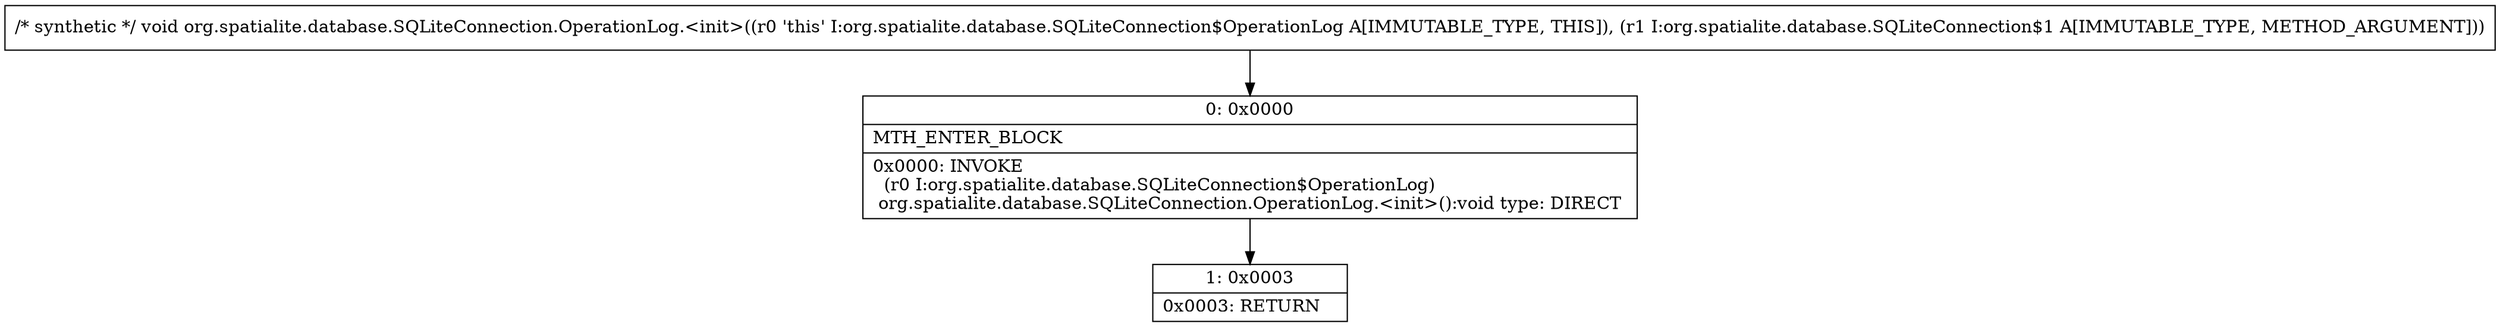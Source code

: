 digraph "CFG fororg.spatialite.database.SQLiteConnection.OperationLog.\<init\>(Lorg\/spatialite\/database\/SQLiteConnection$1;)V" {
Node_0 [shape=record,label="{0\:\ 0x0000|MTH_ENTER_BLOCK\l|0x0000: INVOKE  \l  (r0 I:org.spatialite.database.SQLiteConnection$OperationLog)\l org.spatialite.database.SQLiteConnection.OperationLog.\<init\>():void type: DIRECT \l}"];
Node_1 [shape=record,label="{1\:\ 0x0003|0x0003: RETURN   \l}"];
MethodNode[shape=record,label="{\/* synthetic *\/ void org.spatialite.database.SQLiteConnection.OperationLog.\<init\>((r0 'this' I:org.spatialite.database.SQLiteConnection$OperationLog A[IMMUTABLE_TYPE, THIS]), (r1 I:org.spatialite.database.SQLiteConnection$1 A[IMMUTABLE_TYPE, METHOD_ARGUMENT])) }"];
MethodNode -> Node_0;
Node_0 -> Node_1;
}

